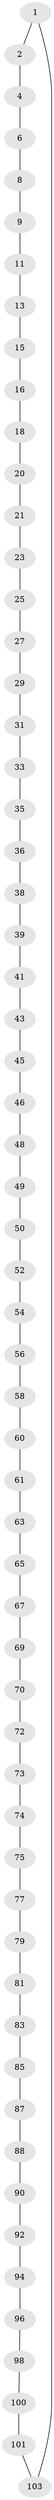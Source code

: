 // Generated by graph-tools (version 1.1) at 2025/52/02/27/25 19:52:23]
// undirected, 60 vertices, 60 edges
graph export_dot {
graph [start="1"]
  node [color=gray90,style=filled];
  1;
  2 [super="+3"];
  4 [super="+5"];
  6 [super="+7"];
  8;
  9 [super="+10"];
  11 [super="+12"];
  13 [super="+14"];
  15;
  16 [super="+17"];
  18 [super="+19"];
  20;
  21 [super="+22"];
  23 [super="+24"];
  25 [super="+26"];
  27 [super="+28"];
  29 [super="+30"];
  31 [super="+32"];
  33 [super="+34"];
  35;
  36 [super="+37"];
  38;
  39 [super="+40"];
  41 [super="+42"];
  43 [super="+44"];
  45;
  46 [super="+47"];
  48;
  49;
  50 [super="+51"];
  52 [super="+53"];
  54 [super="+55"];
  56 [super="+57"];
  58 [super="+59"];
  60;
  61 [super="+62"];
  63 [super="+64"];
  65 [super="+66"];
  67 [super="+68"];
  69;
  70 [super="+71"];
  72;
  73;
  74;
  75 [super="+76"];
  77 [super="+78"];
  79 [super="+80"];
  81 [super="+82"];
  83 [super="+84"];
  85 [super="+86"];
  87;
  88 [super="+89"];
  90 [super="+91"];
  92 [super="+93"];
  94 [super="+95"];
  96 [super="+97"];
  98 [super="+99"];
  100;
  101 [super="+102"];
  103;
  1 -- 2;
  1 -- 103;
  2 -- 4;
  4 -- 6;
  6 -- 8;
  8 -- 9;
  9 -- 11;
  11 -- 13;
  13 -- 15;
  15 -- 16;
  16 -- 18;
  18 -- 20;
  20 -- 21;
  21 -- 23;
  23 -- 25;
  25 -- 27;
  27 -- 29;
  29 -- 31;
  31 -- 33;
  33 -- 35;
  35 -- 36;
  36 -- 38;
  38 -- 39;
  39 -- 41;
  41 -- 43;
  43 -- 45;
  45 -- 46;
  46 -- 48;
  48 -- 49;
  49 -- 50;
  50 -- 52;
  52 -- 54;
  54 -- 56;
  56 -- 58;
  58 -- 60;
  60 -- 61;
  61 -- 63;
  63 -- 65;
  65 -- 67;
  67 -- 69;
  69 -- 70;
  70 -- 72;
  72 -- 73;
  73 -- 74;
  74 -- 75;
  75 -- 77;
  77 -- 79;
  79 -- 81;
  81 -- 83;
  83 -- 85;
  85 -- 87;
  87 -- 88;
  88 -- 90;
  90 -- 92;
  92 -- 94;
  94 -- 96;
  96 -- 98;
  98 -- 100;
  100 -- 101;
  101 -- 103;
}
